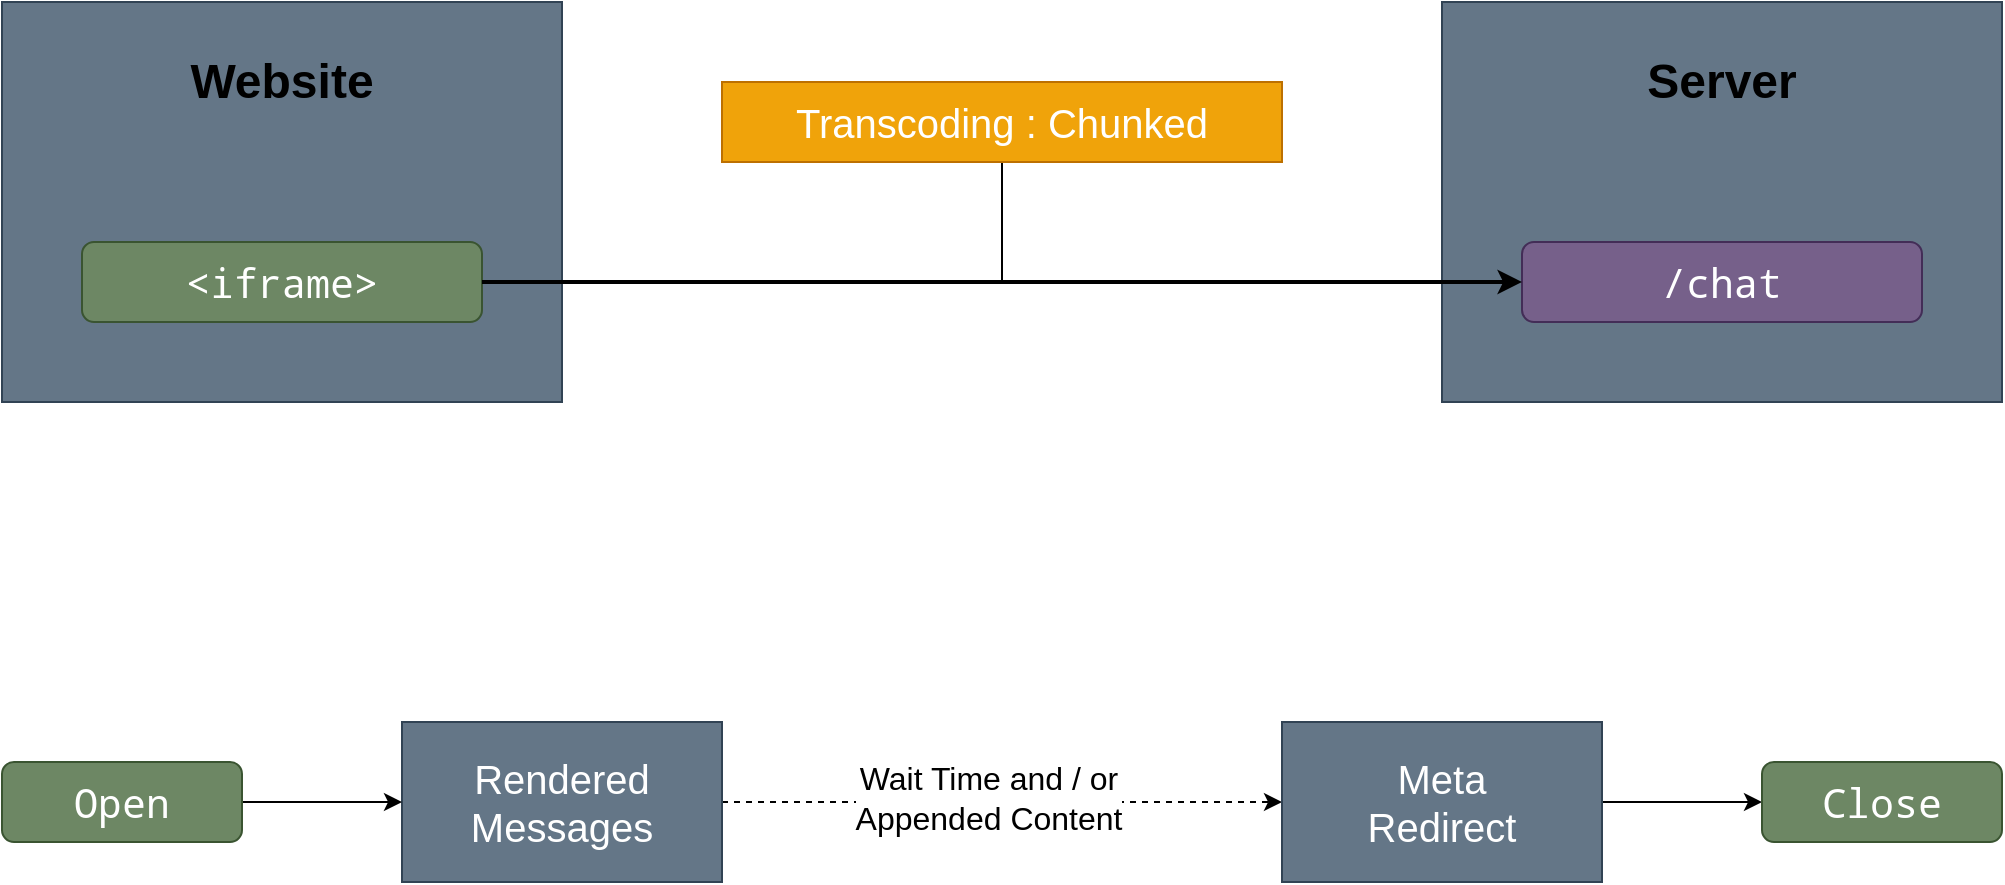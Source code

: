 <mxfile version="21.6.5" type="device">
  <diagram name="Page-1" id="6vGRgz2Inx0NJ3C_ajK6">
    <mxGraphModel dx="2074" dy="875" grid="1" gridSize="10" guides="1" tooltips="1" connect="1" arrows="1" fold="1" page="1" pageScale="1" pageWidth="1169" pageHeight="827" math="0" shadow="0">
      <root>
        <mxCell id="0" />
        <mxCell id="1" parent="0" />
        <mxCell id="9dzcugBzTrAj-IFBH-OF-1" value="" style="rounded=0;whiteSpace=wrap;html=1;fillColor=#647687;fontColor=#ffffff;strokeColor=#314354;" vertex="1" parent="1">
          <mxGeometry x="640" y="160" width="280" height="200" as="geometry" />
        </mxCell>
        <mxCell id="9dzcugBzTrAj-IFBH-OF-2" value="" style="rounded=0;whiteSpace=wrap;html=1;fillColor=#647687;fontColor=#ffffff;strokeColor=#314354;" vertex="1" parent="1">
          <mxGeometry x="1360" y="160" width="280" height="200" as="geometry" />
        </mxCell>
        <mxCell id="9dzcugBzTrAj-IFBH-OF-3" value="&amp;lt;iframe&amp;gt;" style="rounded=1;whiteSpace=wrap;html=1;fillColor=#6d8764;fontColor=#ffffff;strokeColor=#3A5431;fontSize=20;fontStyle=0;fontFamily=Noto Mono;fontSource=https%3A%2F%2Ffonts.googleapis.com%2Fcss%3Ffamily%3DNoto%2BMono;" vertex="1" parent="1">
          <mxGeometry x="680" y="280" width="200" height="40" as="geometry" />
        </mxCell>
        <mxCell id="9dzcugBzTrAj-IFBH-OF-4" value="/chat" style="rounded=1;whiteSpace=wrap;html=1;fillColor=#76608a;fontColor=#ffffff;strokeColor=#432D57;fontSize=20;fontStyle=0;fontFamily=Noto Mono;fontSource=https%3A%2F%2Ffonts.googleapis.com%2Fcss%3Ffamily%3DNoto%2BMono;" vertex="1" parent="1">
          <mxGeometry x="1400" y="280" width="200" height="40" as="geometry" />
        </mxCell>
        <mxCell id="9dzcugBzTrAj-IFBH-OF-7" style="edgeStyle=orthogonalEdgeStyle;rounded=0;orthogonalLoop=1;jettySize=auto;html=1;endArrow=none;endFill=0;" edge="1" parent="1" source="9dzcugBzTrAj-IFBH-OF-6">
          <mxGeometry relative="1" as="geometry">
            <mxPoint x="1140" y="300" as="targetPoint" />
          </mxGeometry>
        </mxCell>
        <mxCell id="9dzcugBzTrAj-IFBH-OF-6" value="Transcoding : Chunked" style="rounded=0;whiteSpace=wrap;html=1;fillColor=#f0a30a;fontColor=#FFFFFF;strokeColor=#BD7000;fontSize=20;" vertex="1" parent="1">
          <mxGeometry x="1000" y="200" width="280" height="40" as="geometry" />
        </mxCell>
        <mxCell id="9dzcugBzTrAj-IFBH-OF-5" style="edgeStyle=orthogonalEdgeStyle;rounded=0;orthogonalLoop=1;jettySize=auto;html=1;entryX=0;entryY=0.5;entryDx=0;entryDy=0;strokeWidth=2;" edge="1" parent="1" source="9dzcugBzTrAj-IFBH-OF-3" target="9dzcugBzTrAj-IFBH-OF-4">
          <mxGeometry relative="1" as="geometry" />
        </mxCell>
        <mxCell id="9dzcugBzTrAj-IFBH-OF-8" value="Website" style="text;html=1;strokeColor=none;fillColor=none;align=center;verticalAlign=middle;whiteSpace=wrap;rounded=0;fontSize=24;fontStyle=1" vertex="1" parent="1">
          <mxGeometry x="640" y="160" width="280" height="80" as="geometry" />
        </mxCell>
        <mxCell id="9dzcugBzTrAj-IFBH-OF-9" value="Server" style="text;html=1;strokeColor=none;fillColor=none;align=center;verticalAlign=middle;whiteSpace=wrap;rounded=0;fontSize=24;fontStyle=1" vertex="1" parent="1">
          <mxGeometry x="1360" y="160" width="280" height="80" as="geometry" />
        </mxCell>
        <mxCell id="9dzcugBzTrAj-IFBH-OF-18" style="edgeStyle=orthogonalEdgeStyle;rounded=0;orthogonalLoop=1;jettySize=auto;html=1;entryX=0;entryY=0.5;entryDx=0;entryDy=0;dashed=1;" edge="1" parent="1" source="9dzcugBzTrAj-IFBH-OF-13" target="9dzcugBzTrAj-IFBH-OF-17">
          <mxGeometry relative="1" as="geometry" />
        </mxCell>
        <mxCell id="9dzcugBzTrAj-IFBH-OF-19" value="Wait Time and / or &lt;br style=&quot;font-size: 16px;&quot;&gt;Appended Content" style="edgeLabel;html=1;align=center;verticalAlign=middle;resizable=0;points=[];fontSize=16;" vertex="1" connectable="0" parent="9dzcugBzTrAj-IFBH-OF-18">
          <mxGeometry x="-0.05" y="2" relative="1" as="geometry">
            <mxPoint as="offset" />
          </mxGeometry>
        </mxCell>
        <mxCell id="9dzcugBzTrAj-IFBH-OF-13" value="Rendered&lt;br&gt;Messages" style="rounded=0;whiteSpace=wrap;html=1;fillColor=#647687;fontColor=#ffffff;strokeColor=#314354;fontSize=20;" vertex="1" parent="1">
          <mxGeometry x="840" y="520" width="160" height="80" as="geometry" />
        </mxCell>
        <mxCell id="9dzcugBzTrAj-IFBH-OF-24" style="edgeStyle=orthogonalEdgeStyle;rounded=0;orthogonalLoop=1;jettySize=auto;html=1;entryX=0;entryY=0.5;entryDx=0;entryDy=0;" edge="1" parent="1" source="9dzcugBzTrAj-IFBH-OF-17" target="9dzcugBzTrAj-IFBH-OF-22">
          <mxGeometry relative="1" as="geometry" />
        </mxCell>
        <mxCell id="9dzcugBzTrAj-IFBH-OF-17" value="Meta&lt;br&gt;Redirect" style="rounded=0;whiteSpace=wrap;html=1;fillColor=#647687;fontColor=#ffffff;strokeColor=#314354;fontSize=20;" vertex="1" parent="1">
          <mxGeometry x="1280" y="520" width="160" height="80" as="geometry" />
        </mxCell>
        <mxCell id="9dzcugBzTrAj-IFBH-OF-23" style="edgeStyle=orthogonalEdgeStyle;rounded=0;orthogonalLoop=1;jettySize=auto;html=1;entryX=0;entryY=0.5;entryDx=0;entryDy=0;" edge="1" parent="1" source="9dzcugBzTrAj-IFBH-OF-21" target="9dzcugBzTrAj-IFBH-OF-13">
          <mxGeometry relative="1" as="geometry" />
        </mxCell>
        <mxCell id="9dzcugBzTrAj-IFBH-OF-21" value="Open" style="rounded=1;whiteSpace=wrap;html=1;fillColor=#6d8764;fontColor=#ffffff;strokeColor=#3A5431;fontSize=20;fontStyle=0;fontFamily=Noto Mono;fontSource=https%3A%2F%2Ffonts.googleapis.com%2Fcss%3Ffamily%3DNoto%2BMono;" vertex="1" parent="1">
          <mxGeometry x="640" y="540" width="120" height="40" as="geometry" />
        </mxCell>
        <mxCell id="9dzcugBzTrAj-IFBH-OF-22" value="Close" style="rounded=1;whiteSpace=wrap;html=1;fillColor=#6d8764;fontColor=#ffffff;strokeColor=#3A5431;fontSize=20;fontStyle=0;fontFamily=Noto Mono;fontSource=https%3A%2F%2Ffonts.googleapis.com%2Fcss%3Ffamily%3DNoto%2BMono;" vertex="1" parent="1">
          <mxGeometry x="1520" y="540" width="120" height="40" as="geometry" />
        </mxCell>
      </root>
    </mxGraphModel>
  </diagram>
</mxfile>
